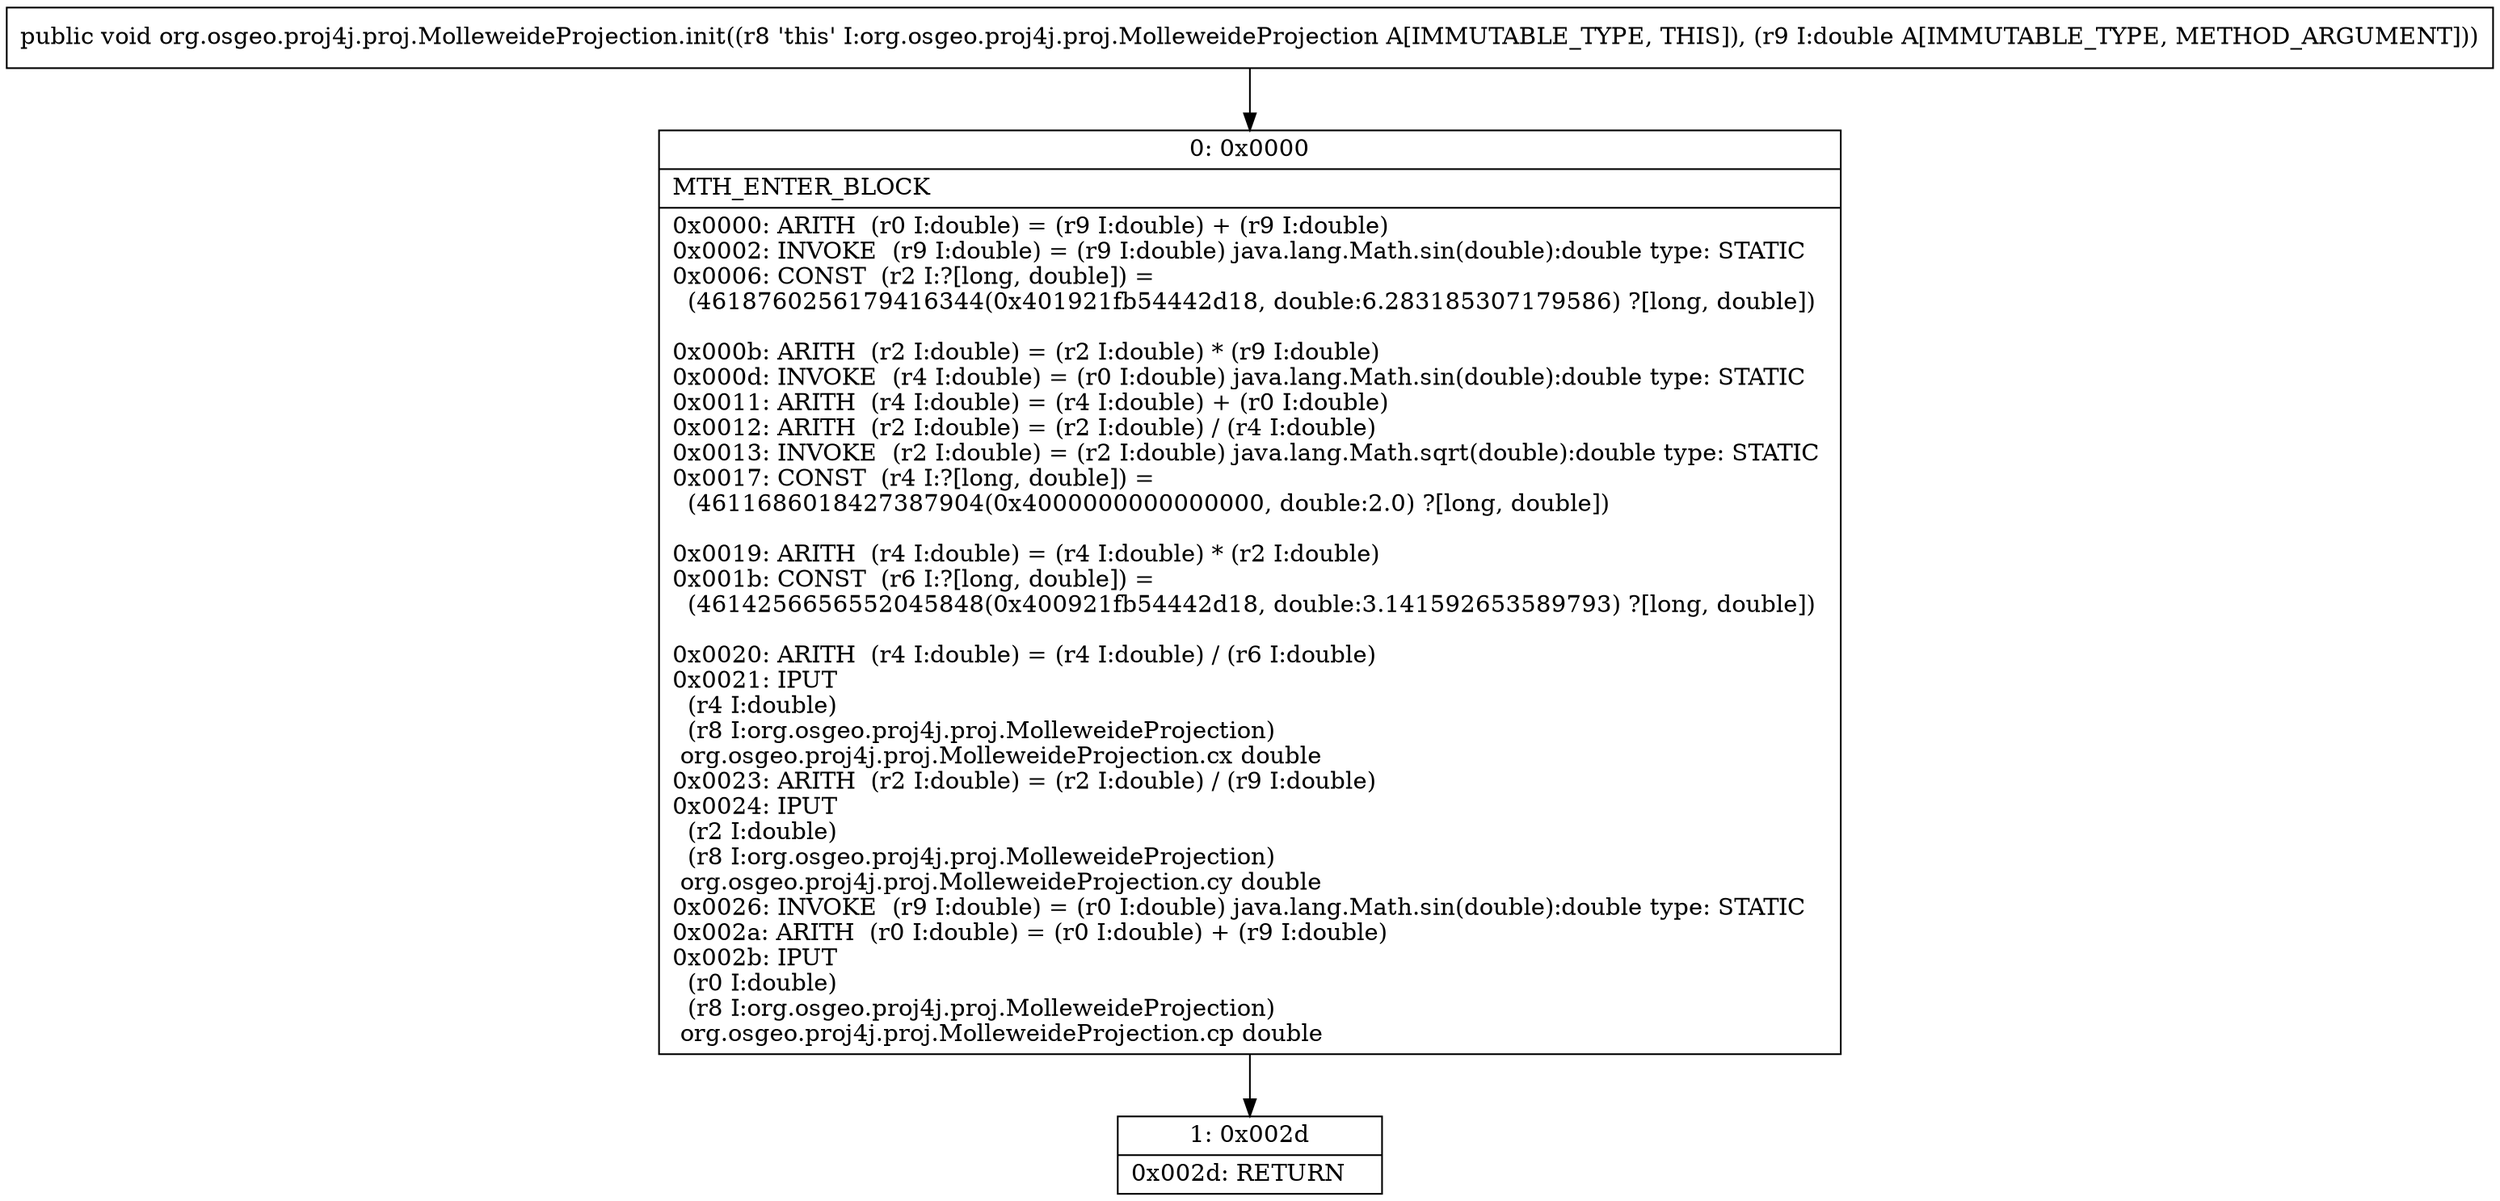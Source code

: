 digraph "CFG fororg.osgeo.proj4j.proj.MolleweideProjection.init(D)V" {
Node_0 [shape=record,label="{0\:\ 0x0000|MTH_ENTER_BLOCK\l|0x0000: ARITH  (r0 I:double) = (r9 I:double) + (r9 I:double) \l0x0002: INVOKE  (r9 I:double) = (r9 I:double) java.lang.Math.sin(double):double type: STATIC \l0x0006: CONST  (r2 I:?[long, double]) = \l  (4618760256179416344(0x401921fb54442d18, double:6.283185307179586) ?[long, double])\l \l0x000b: ARITH  (r2 I:double) = (r2 I:double) * (r9 I:double) \l0x000d: INVOKE  (r4 I:double) = (r0 I:double) java.lang.Math.sin(double):double type: STATIC \l0x0011: ARITH  (r4 I:double) = (r4 I:double) + (r0 I:double) \l0x0012: ARITH  (r2 I:double) = (r2 I:double) \/ (r4 I:double) \l0x0013: INVOKE  (r2 I:double) = (r2 I:double) java.lang.Math.sqrt(double):double type: STATIC \l0x0017: CONST  (r4 I:?[long, double]) = \l  (4611686018427387904(0x4000000000000000, double:2.0) ?[long, double])\l \l0x0019: ARITH  (r4 I:double) = (r4 I:double) * (r2 I:double) \l0x001b: CONST  (r6 I:?[long, double]) = \l  (4614256656552045848(0x400921fb54442d18, double:3.141592653589793) ?[long, double])\l \l0x0020: ARITH  (r4 I:double) = (r4 I:double) \/ (r6 I:double) \l0x0021: IPUT  \l  (r4 I:double)\l  (r8 I:org.osgeo.proj4j.proj.MolleweideProjection)\l org.osgeo.proj4j.proj.MolleweideProjection.cx double \l0x0023: ARITH  (r2 I:double) = (r2 I:double) \/ (r9 I:double) \l0x0024: IPUT  \l  (r2 I:double)\l  (r8 I:org.osgeo.proj4j.proj.MolleweideProjection)\l org.osgeo.proj4j.proj.MolleweideProjection.cy double \l0x0026: INVOKE  (r9 I:double) = (r0 I:double) java.lang.Math.sin(double):double type: STATIC \l0x002a: ARITH  (r0 I:double) = (r0 I:double) + (r9 I:double) \l0x002b: IPUT  \l  (r0 I:double)\l  (r8 I:org.osgeo.proj4j.proj.MolleweideProjection)\l org.osgeo.proj4j.proj.MolleweideProjection.cp double \l}"];
Node_1 [shape=record,label="{1\:\ 0x002d|0x002d: RETURN   \l}"];
MethodNode[shape=record,label="{public void org.osgeo.proj4j.proj.MolleweideProjection.init((r8 'this' I:org.osgeo.proj4j.proj.MolleweideProjection A[IMMUTABLE_TYPE, THIS]), (r9 I:double A[IMMUTABLE_TYPE, METHOD_ARGUMENT])) }"];
MethodNode -> Node_0;
Node_0 -> Node_1;
}

